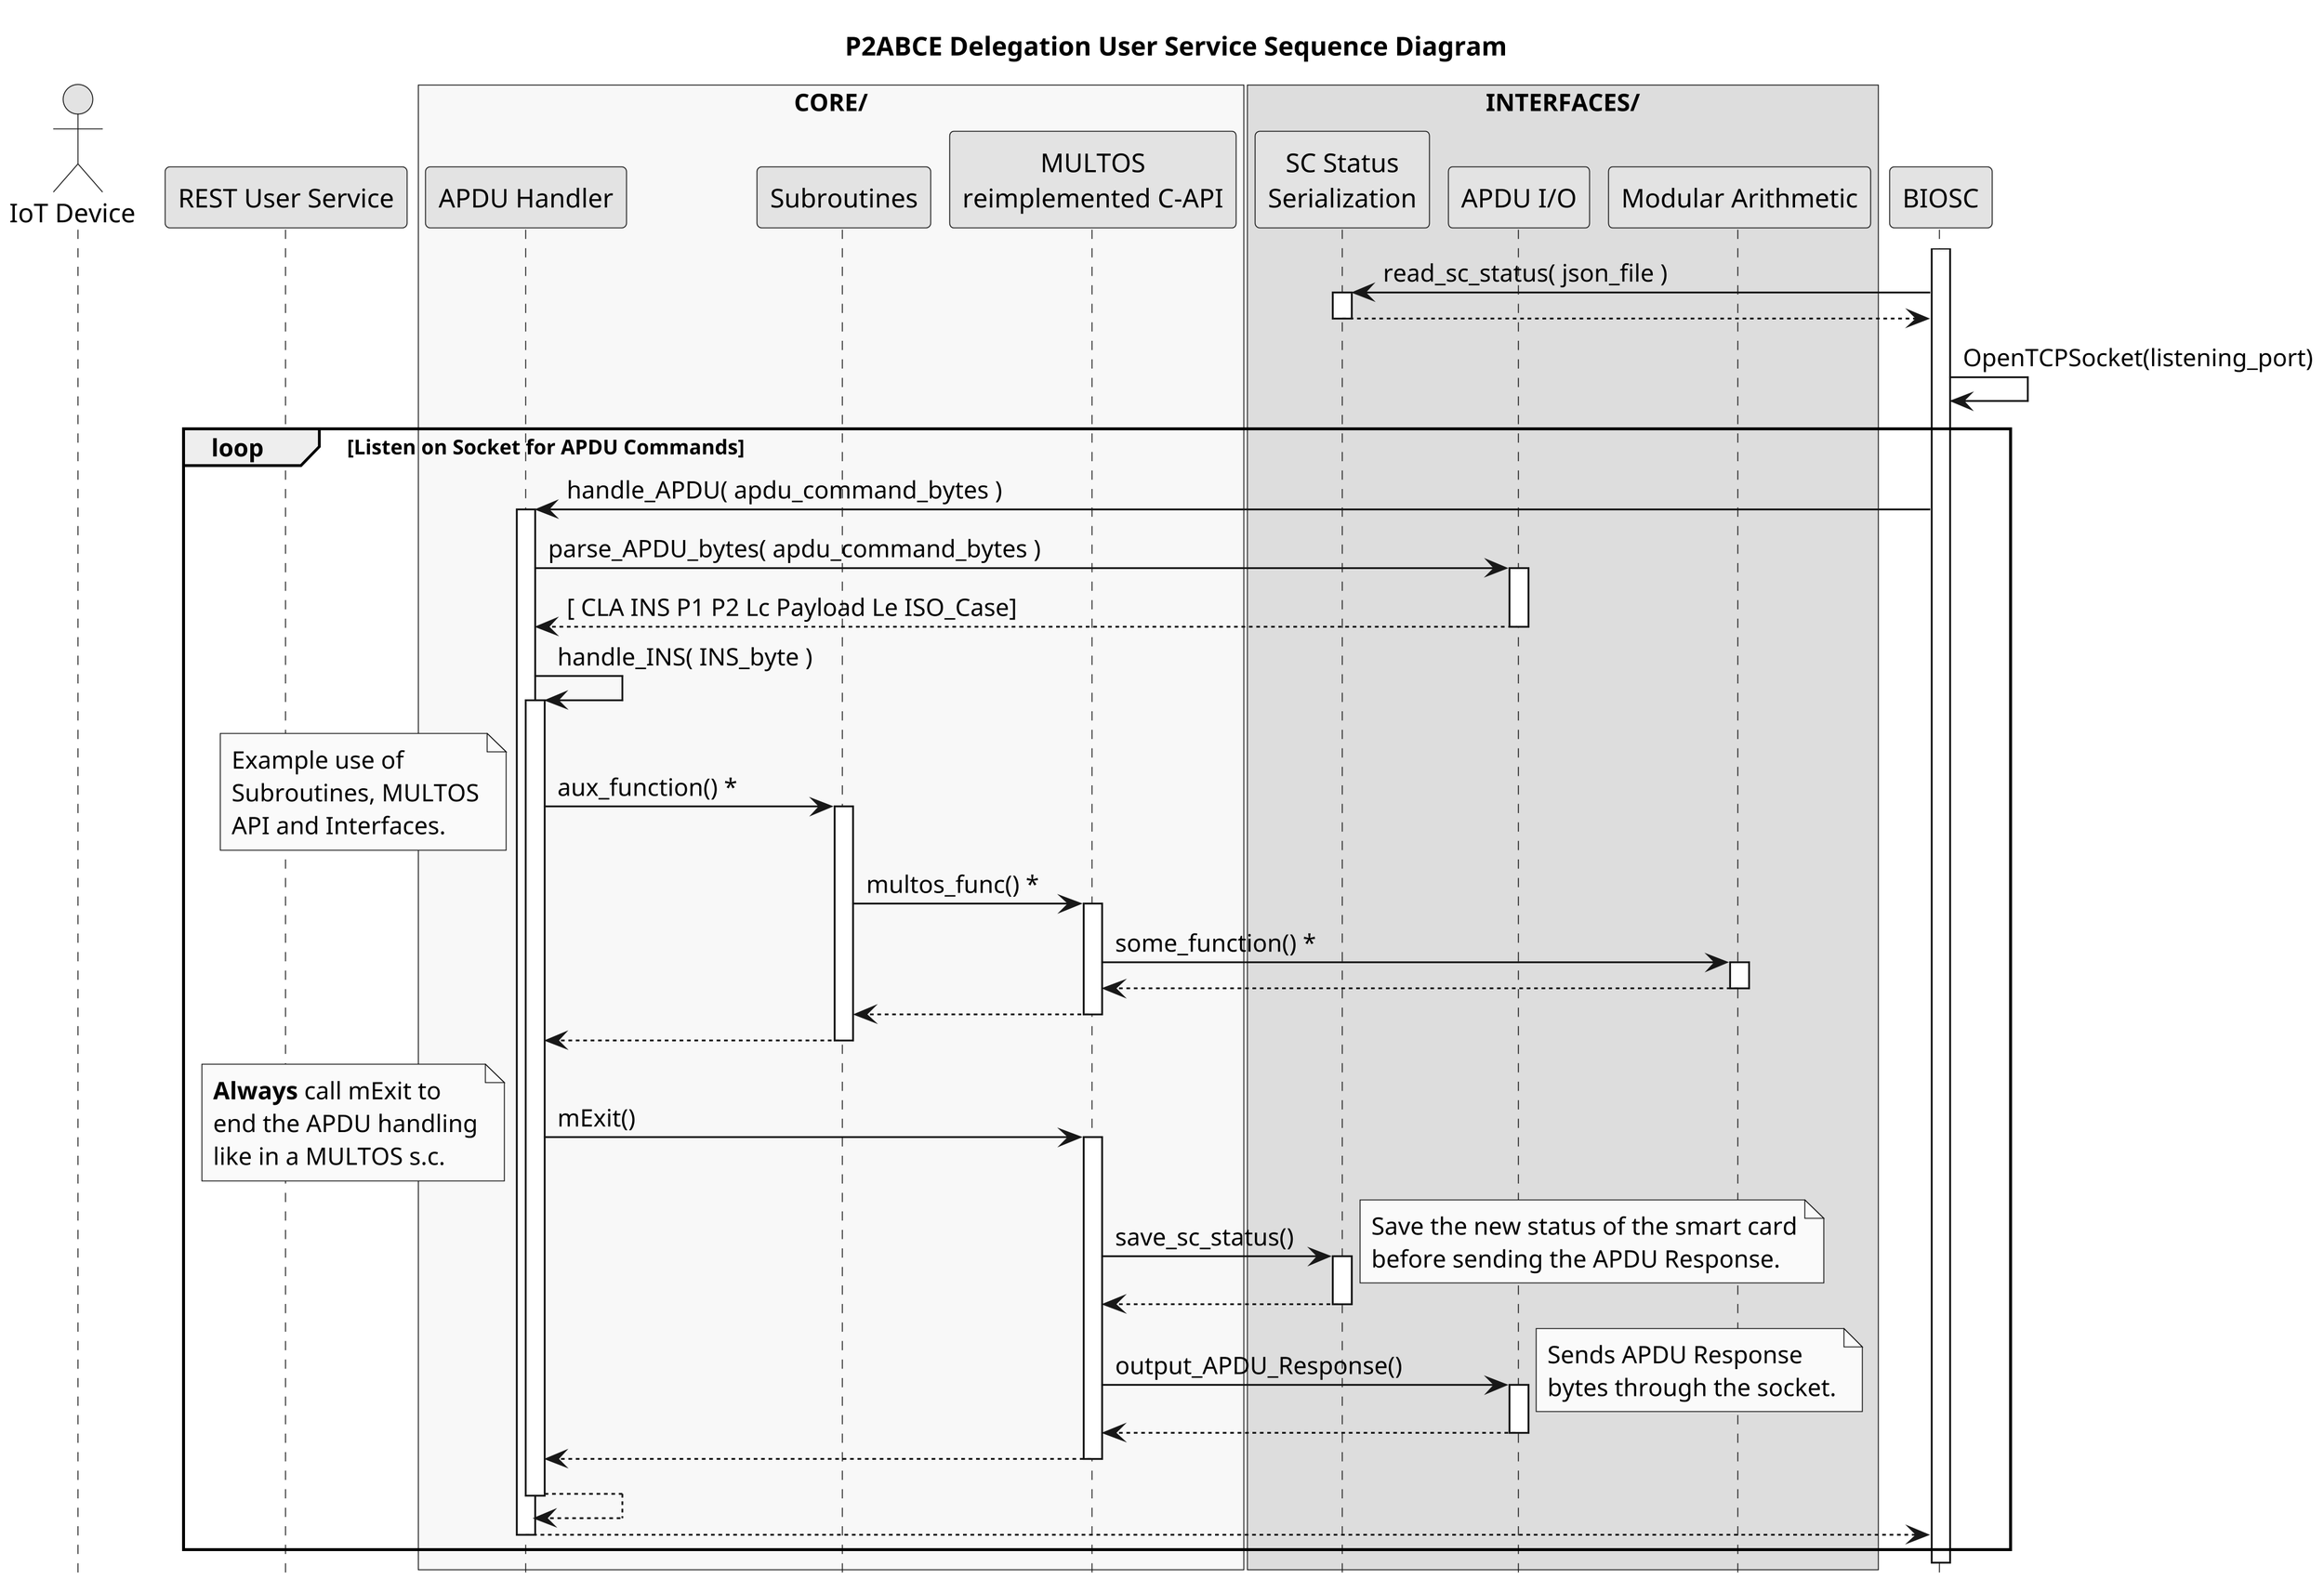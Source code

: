 'TODO

@startuml
skinparam dpi 300
skinparam monochrome true
hide footbox
title P2ABCE Delegation User Service Sequence Diagram

actor "IoT Device" as IoT
participant "REST User Service" as REST
box "CORE/" #FEFECE
participant "APDU Handler" as Handler
participant "Subroutines" as Subroutines
participant "MULTOS\nreimplemented C-API" as mAPI
end box

box "INTERFACES/"
participant "SC Status\nSerialization" as Serialization
participant "APDU I/O" as APDUIO
participant "Modular Arithmetic" as Modarith
end box



'IoT -> BIOSC: BootSmartCard( listening_port, json_file )
activate BIOSC

BIOSC -> Serialization: read_sc_status( json_file )
activate Serialization
Serialization --> BIOSC:
deactivate Serialization
BIOSC -> BIOSC: OpenTCPSocket(listening_port)

loop Listen on Socket for APDU Commands
BIOSC -> Handler: handle_APDU( apdu_command_bytes )
activate Handler
Handler -> APDUIO: parse_APDU_bytes( apdu_command_bytes )
activate APDUIO
APDUIO --> Handler: [ CLA INS P1 P2 Lc Payload Le ISO_Case]
deactivate APDUIO

' switch ( INS_byte ) - case
Handler -> Handler: handle_INS( INS_byte )
activate Handler
Handler -> Subroutines: aux_function() *
activate Subroutines
note left: Example use of\nSubroutines, MULTOS\nAPI and Interfaces.
Subroutines -> mAPI: multos_func() *
activate mAPI
mAPI -> Modarith: some_function() *
activate Modarith
Modarith --> mAPI:
deactivate Modarith
mAPI --> Subroutines:
deactivate mAPI
Subroutines --> Handler:
deactivate Subroutines
Handler -> mAPI: mExit()
note left: <b>Always</b> call mExit to\nend the APDU handling\nlike in a MULTOS s.c.

activate mAPI
mAPI -> Serialization: save_sc_status()
note right: Save the new status of the smart card\nbefore sending the APDU Response.
activate Serialization
Serialization --> mAPI:
deactivate Serialization
mAPI -> APDUIO: output_APDU_Response()
note right: Sends APDU Response\nbytes through the socket.
activate APDUIO
APDUIO --> mAPI:
deactivate APDUIO
mAPI --> Handler:
deactivate mAPI
Handler --> Handler:
deactivate Handler
Handler --> BIOSC:
deactivate Handler
end

'BIOSC --> IoT: return
deactivate BIOSC

@enduml
